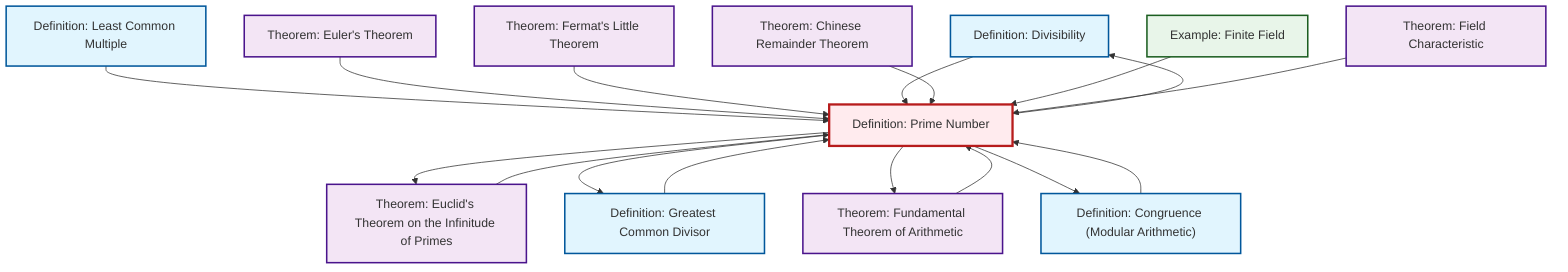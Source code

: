 graph TD
    classDef definition fill:#e1f5fe,stroke:#01579b,stroke-width:2px
    classDef theorem fill:#f3e5f5,stroke:#4a148c,stroke-width:2px
    classDef axiom fill:#fff3e0,stroke:#e65100,stroke-width:2px
    classDef example fill:#e8f5e9,stroke:#1b5e20,stroke-width:2px
    classDef current fill:#ffebee,stroke:#b71c1c,stroke-width:3px
    def-divisibility["Definition: Divisibility"]:::definition
    thm-euler["Theorem: Euler's Theorem"]:::theorem
    thm-fermat-little["Theorem: Fermat's Little Theorem"]:::theorem
    thm-euclid-infinitude-primes["Theorem: Euclid's Theorem on the Infinitude of Primes"]:::theorem
    def-gcd["Definition: Greatest Common Divisor"]:::definition
    ex-finite-field["Example: Finite Field"]:::example
    thm-fundamental-arithmetic["Theorem: Fundamental Theorem of Arithmetic"]:::theorem
    def-lcm["Definition: Least Common Multiple"]:::definition
    def-prime["Definition: Prime Number"]:::definition
    thm-chinese-remainder["Theorem: Chinese Remainder Theorem"]:::theorem
    thm-field-characteristic["Theorem: Field Characteristic"]:::theorem
    def-congruence["Definition: Congruence (Modular Arithmetic)"]:::definition
    def-prime --> thm-euclid-infinitude-primes
    def-prime --> def-gcd
    def-lcm --> def-prime
    thm-euler --> def-prime
    thm-fermat-little --> def-prime
    def-divisibility --> def-prime
    def-prime --> thm-fundamental-arithmetic
    def-congruence --> def-prime
    thm-chinese-remainder --> def-prime
    def-gcd --> def-prime
    def-prime --> def-congruence
    ex-finite-field --> def-prime
    thm-field-characteristic --> def-prime
    def-prime --> def-divisibility
    thm-euclid-infinitude-primes --> def-prime
    thm-fundamental-arithmetic --> def-prime
    class def-prime current